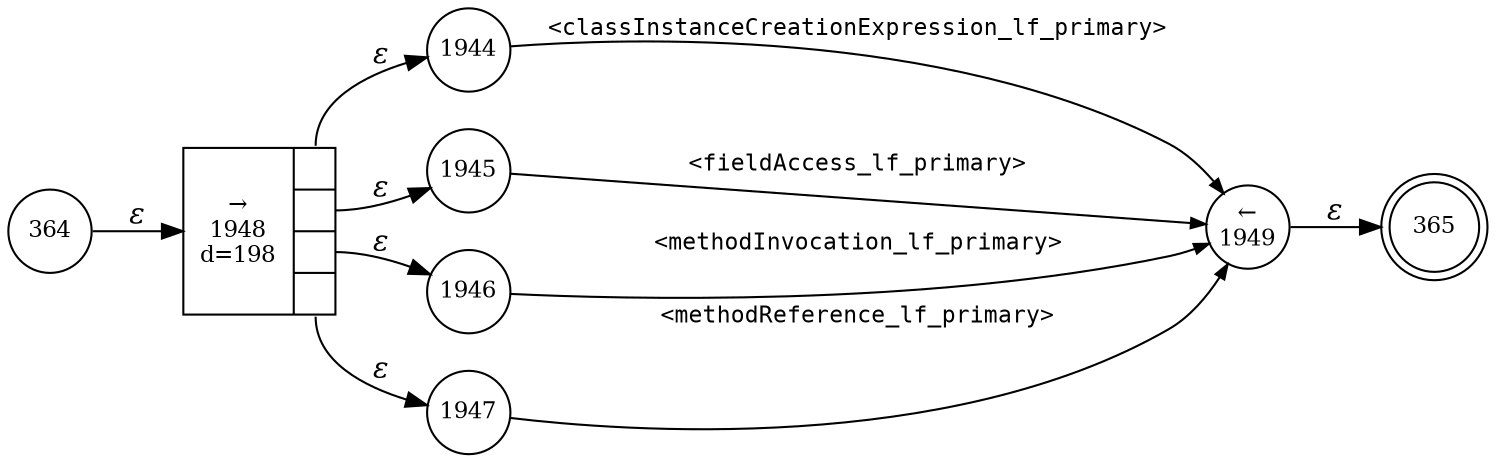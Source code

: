 digraph ATN {
rankdir=LR;
s365[fontsize=11, label="365", shape=doublecircle, fixedsize=true, width=.6];
s1944[fontsize=11,label="1944", shape=circle, fixedsize=true, width=.55, peripheries=1];
s1945[fontsize=11,label="1945", shape=circle, fixedsize=true, width=.55, peripheries=1];
s1946[fontsize=11,label="1946", shape=circle, fixedsize=true, width=.55, peripheries=1];
s1947[fontsize=11,label="1947", shape=circle, fixedsize=true, width=.55, peripheries=1];
s364[fontsize=11,label="364", shape=circle, fixedsize=true, width=.55, peripheries=1];
s1948[fontsize=11,label="{&rarr;\n1948\nd=198|{<p0>|<p1>|<p2>|<p3>}}", shape=record, fixedsize=false, peripheries=1];
s1949[fontsize=11,label="&larr;\n1949", shape=circle, fixedsize=true, width=.55, peripheries=1];
s364 -> s1948 [fontname="Times-Italic", label="&epsilon;"];
s1948:p0 -> s1944 [fontname="Times-Italic", label="&epsilon;"];
s1948:p1 -> s1945 [fontname="Times-Italic", label="&epsilon;"];
s1948:p2 -> s1946 [fontname="Times-Italic", label="&epsilon;"];
s1948:p3 -> s1947 [fontname="Times-Italic", label="&epsilon;"];
s1944 -> s1949 [fontsize=11, fontname="Courier", arrowsize=.7, label = "<classInstanceCreationExpression_lf_primary>", arrowhead = normal];
s1945 -> s1949 [fontsize=11, fontname="Courier", arrowsize=.7, label = "<fieldAccess_lf_primary>", arrowhead = normal];
s1946 -> s1949 [fontsize=11, fontname="Courier", arrowsize=.7, label = "<methodInvocation_lf_primary>", arrowhead = normal];
s1947 -> s1949 [fontsize=11, fontname="Courier", arrowsize=.7, label = "<methodReference_lf_primary>", arrowhead = normal];
s1949 -> s365 [fontname="Times-Italic", label="&epsilon;"];
}